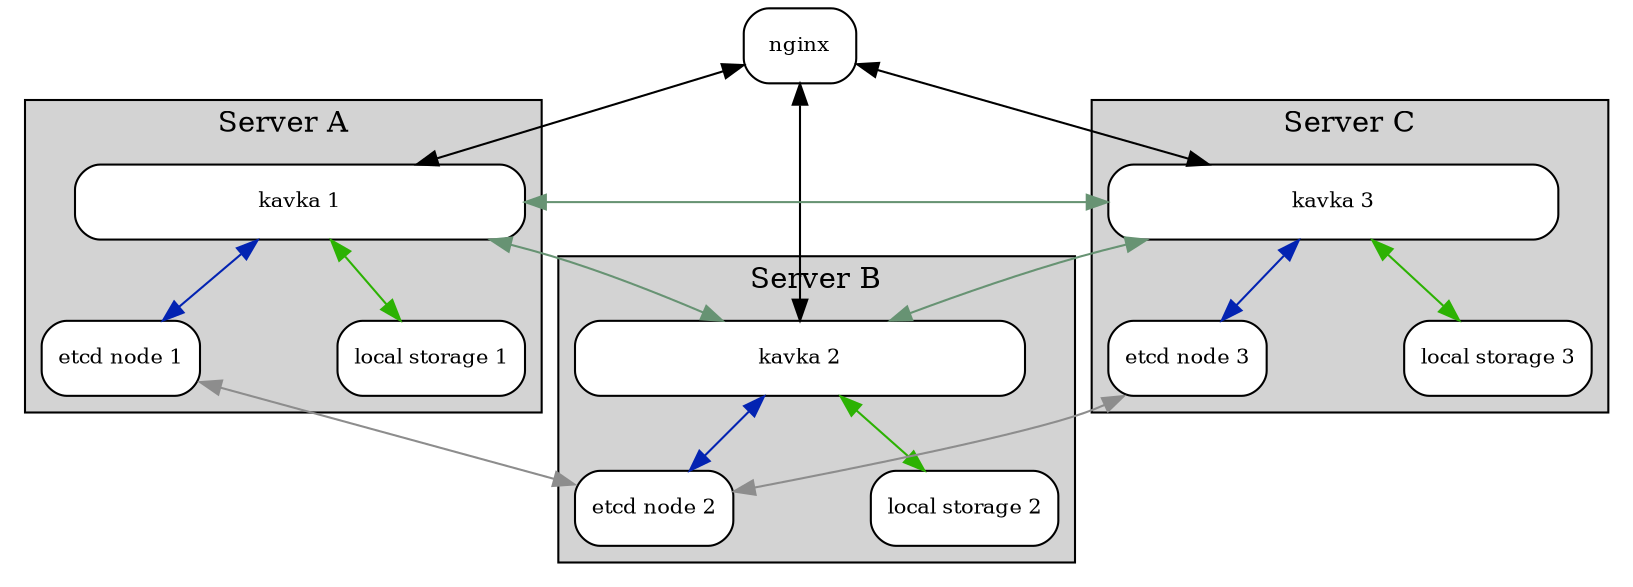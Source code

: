 digraph A {
	compound=true;
	graph[ordering="out", style="filled", nodesep=0.3, ranksep=0.5];
	node [shape="rectangle",style="rounded,filled",fillcolor="#ffffff",fontsize=10];

	nginx  [label="nginx"];

	subgraph cluster_server1 {
		label="Server A";

		kavka1   [label="kavka 1", width="3"];
		etcd1    [label="etcd node 1"]
		storage1 [label="local storage 1"];

		{etcd1; storage1; rank="same"}

		kavka1->storage1 [color="#2cb203", dir="both"];
		kavka1->etcd1    [color="#0323b2", dir="both"];

		etcd1->storage1 [constraint="true", style="invis", minlen=3]
	}

	subgraph cluster_server2 {
		label="Server B";

		kavka2   [label="kavka 2", width="3"];
		etcd2    [label="etcd node 2"]
		storage2 [label="local storage 2"];

		{etcd2; storage2; rank="same"}

		kavka2->storage2 [color="#2cb203", dir="both"];
		kavka2->etcd2    [color="#0323b2", dir="both"];

		etcd2->storage2 [constraint="true", style="invis", minlen=3]
	}

	subgraph cluster_server3 {
		label="Server C";

		kavka3   [label="kavka 3", width="3"];
		etcd3    [label="etcd node 3"]
		storage3 [label="local storage 3"];

		{etcd3; storage3; rank="same"}

		kavka3->storage3 [color="#2cb203", dir="both"];
		kavka3->etcd3    [color="#0323b2", dir="both"];

		etcd3->storage3 [constraint="true", style="invis", minlen=3]
	}

	nginx->{ kavka1; kavka2; kavka3; } [dir="both"];

	kavka1->kavka2 [color="#679373", dir="both"];
	kavka1->kavka3 [constraint="false", color="#679373", dir="both"];
	kavka2->kavka3 [constraint="false", color="#679373", dir="both"];

	etcd1->etcd2 [constraint="false", color="#8d8d8d", dir="both"];
	etcd2->etcd3 [constraint="false", color="#8d8d8d", dir="both"];
	//etcd1->etcd3 [constraint="false", color="#8d8d8d", dir="both"];
}
